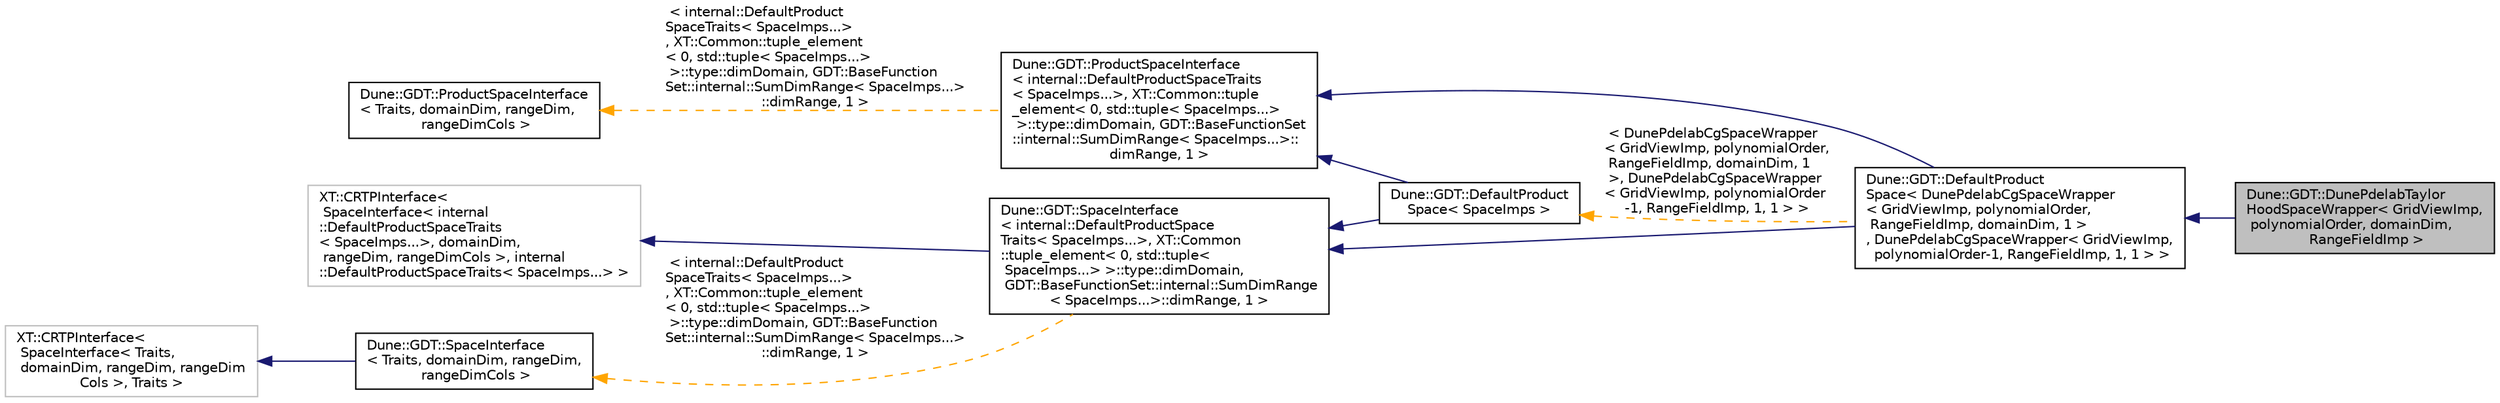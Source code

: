 digraph "Dune::GDT::DunePdelabTaylorHoodSpaceWrapper&lt; GridViewImp, polynomialOrder, domainDim, RangeFieldImp &gt;"
{
  edge [fontname="Helvetica",fontsize="10",labelfontname="Helvetica",labelfontsize="10"];
  node [fontname="Helvetica",fontsize="10",shape=record];
  rankdir="LR";
  Node1 [label="Dune::GDT::DunePdelabTaylor\lHoodSpaceWrapper\< GridViewImp,\l polynomialOrder, domainDim,\l RangeFieldImp \>",height=0.2,width=0.4,color="black", fillcolor="grey75", style="filled", fontcolor="black"];
  Node2 -> Node1 [dir="back",color="midnightblue",fontsize="10",style="solid",fontname="Helvetica"];
  Node2 [label="Dune::GDT::DefaultProduct\lSpace\< DunePdelabCgSpaceWrapper\l\< GridViewImp, polynomialOrder,\l RangeFieldImp, domainDim, 1 \>\l, DunePdelabCgSpaceWrapper\< GridViewImp,\l polynomialOrder-1, RangeFieldImp, 1, 1 \> \>",height=0.2,width=0.4,color="black", fillcolor="white", style="filled",URL="$a00087.html"];
  Node3 -> Node2 [dir="back",color="midnightblue",fontsize="10",style="solid",fontname="Helvetica"];
  Node3 [label="Dune::GDT::SpaceInterface\l\< internal::DefaultProductSpace\lTraits\< SpaceImps...\>, XT::Common\l::tuple_element\< 0, std::tuple\<\l SpaceImps...\> \>::type::dimDomain,\l GDT::BaseFunctionSet::internal::SumDimRange\l\< SpaceImps...\>::dimRange, 1 \>",height=0.2,width=0.4,color="black", fillcolor="white", style="filled",URL="$a00169.html"];
  Node4 -> Node3 [dir="back",color="midnightblue",fontsize="10",style="solid",fontname="Helvetica"];
  Node4 [label="XT::CRTPInterface\<\l SpaceInterface\< internal\l::DefaultProductSpaceTraits\l\< SpaceImps...\>, domainDim,\l rangeDim, rangeDimCols \>, internal\l::DefaultProductSpaceTraits\< SpaceImps...\> \>",height=0.2,width=0.4,color="grey75", fillcolor="white", style="filled"];
  Node5 -> Node3 [dir="back",color="orange",fontsize="10",style="dashed",label=" \< internal::DefaultProduct\lSpaceTraits\< SpaceImps...\>\l, XT::Common::tuple_element\l\< 0, std::tuple\< SpaceImps...\>\l \>::type::dimDomain, GDT::BaseFunction\lSet::internal::SumDimRange\< SpaceImps...\>\l::dimRange, 1 \>" ,fontname="Helvetica"];
  Node5 [label="Dune::GDT::SpaceInterface\l\< Traits, domainDim, rangeDim,\l rangeDimCols \>",height=0.2,width=0.4,color="black", fillcolor="white", style="filled",URL="$a00169.html"];
  Node6 -> Node5 [dir="back",color="midnightblue",fontsize="10",style="solid",fontname="Helvetica"];
  Node6 [label="XT::CRTPInterface\<\l SpaceInterface\< Traits,\l domainDim, rangeDim, rangeDim\lCols \>, Traits \>",height=0.2,width=0.4,color="grey75", fillcolor="white", style="filled"];
  Node7 -> Node2 [dir="back",color="midnightblue",fontsize="10",style="solid",fontname="Helvetica"];
  Node7 [label="Dune::GDT::ProductSpaceInterface\l\< internal::DefaultProductSpaceTraits\l\< SpaceImps...\>, XT::Common::tuple\l_element\< 0, std::tuple\< SpaceImps...\>\l \>::type::dimDomain, GDT::BaseFunctionSet\l::internal::SumDimRange\< SpaceImps...\>::\ldimRange, 1 \>",height=0.2,width=0.4,color="black", fillcolor="white", style="filled",URL="$a00452.html"];
  Node8 -> Node7 [dir="back",color="orange",fontsize="10",style="dashed",label=" \< internal::DefaultProduct\lSpaceTraits\< SpaceImps...\>\l, XT::Common::tuple_element\l\< 0, std::tuple\< SpaceImps...\>\l \>::type::dimDomain, GDT::BaseFunction\lSet::internal::SumDimRange\< SpaceImps...\>\l::dimRange, 1 \>" ,fontname="Helvetica"];
  Node8 [label="Dune::GDT::ProductSpaceInterface\l\< Traits, domainDim, rangeDim,\l rangeDimCols \>",height=0.2,width=0.4,color="black", fillcolor="white", style="filled",URL="$a00452.html"];
  Node9 -> Node2 [dir="back",color="orange",fontsize="10",style="dashed",label=" \< DunePdelabCgSpaceWrapper\l\< GridViewImp, polynomialOrder,\l RangeFieldImp, domainDim, 1\l \>, DunePdelabCgSpaceWrapper\l\< GridViewImp, polynomialOrder\l-1, RangeFieldImp, 1, 1 \> \>" ,fontname="Helvetica"];
  Node9 [label="Dune::GDT::DefaultProduct\lSpace\< SpaceImps \>",height=0.2,width=0.4,color="black", fillcolor="white", style="filled",URL="$a00087.html"];
  Node3 -> Node9 [dir="back",color="midnightblue",fontsize="10",style="solid",fontname="Helvetica"];
  Node7 -> Node9 [dir="back",color="midnightblue",fontsize="10",style="solid",fontname="Helvetica"];
}
